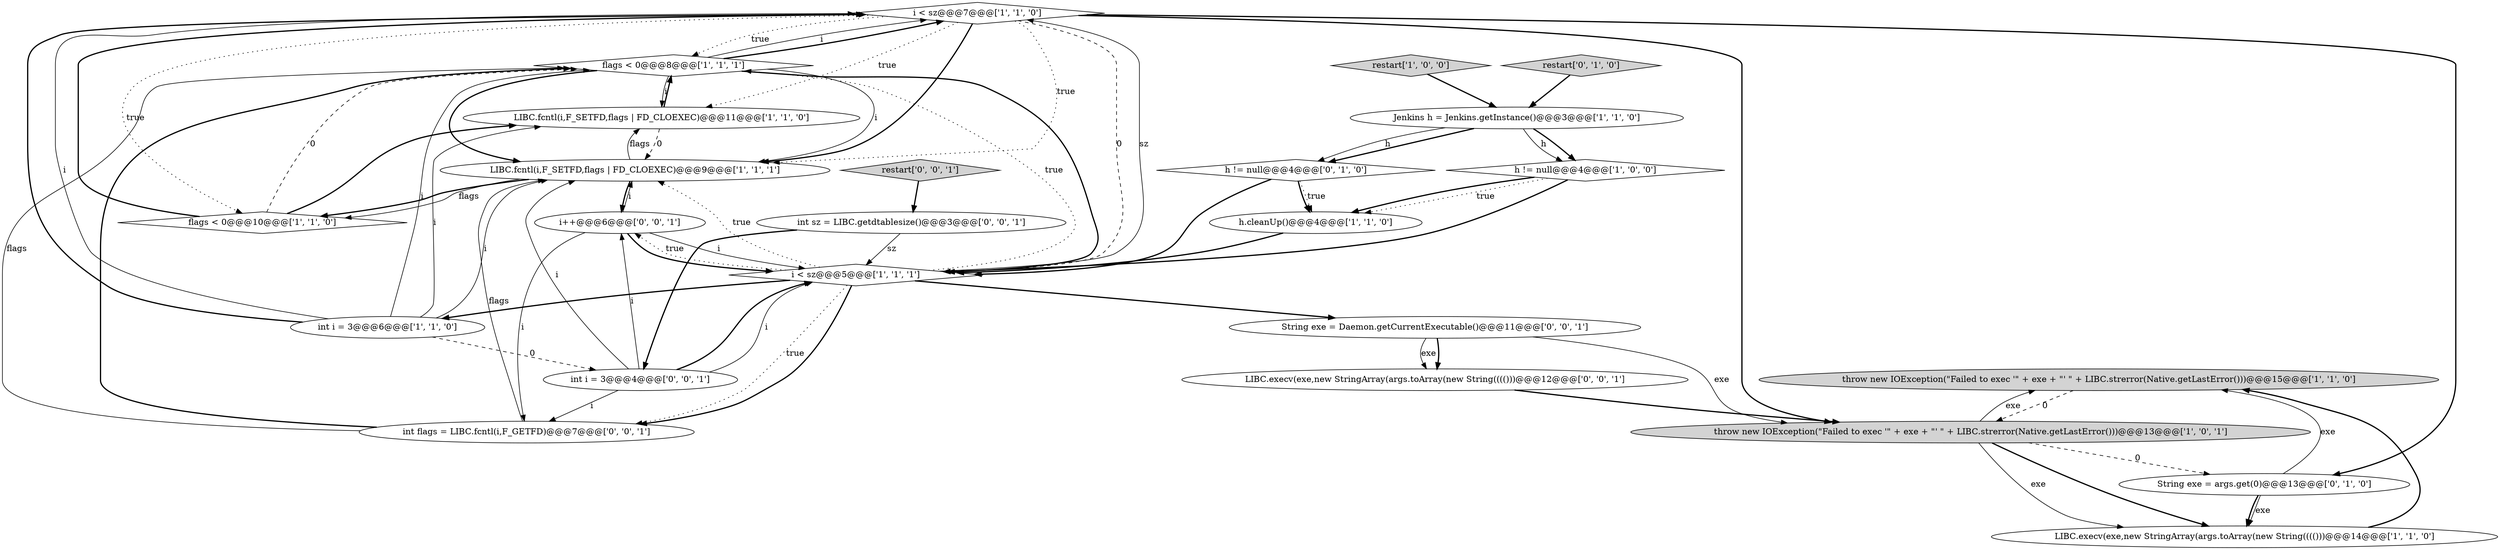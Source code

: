 digraph {
2 [style = filled, label = "throw new IOException(\"Failed to exec '\" + exe + \"' \" + LIBC.strerror(Native.getLastError()))@@@15@@@['1', '1', '0']", fillcolor = lightgray, shape = ellipse image = "AAA0AAABBB1BBB"];
15 [style = filled, label = "h != null@@@4@@@['0', '1', '0']", fillcolor = white, shape = diamond image = "AAA0AAABBB2BBB"];
16 [style = filled, label = "String exe = args.get(0)@@@13@@@['0', '1', '0']", fillcolor = white, shape = ellipse image = "AAA1AAABBB2BBB"];
1 [style = filled, label = "flags < 0@@@8@@@['1', '1', '1']", fillcolor = white, shape = diamond image = "AAA0AAABBB1BBB"];
23 [style = filled, label = "String exe = Daemon.getCurrentExecutable()@@@11@@@['0', '0', '1']", fillcolor = white, shape = ellipse image = "AAA0AAABBB3BBB"];
0 [style = filled, label = "h != null@@@4@@@['1', '0', '0']", fillcolor = white, shape = diamond image = "AAA0AAABBB1BBB"];
3 [style = filled, label = "LIBC.fcntl(i,F_SETFD,flags | FD_CLOEXEC)@@@11@@@['1', '1', '0']", fillcolor = white, shape = ellipse image = "AAA0AAABBB1BBB"];
13 [style = filled, label = "i < sz@@@7@@@['1', '1', '0']", fillcolor = white, shape = diamond image = "AAA0AAABBB1BBB"];
19 [style = filled, label = "i++@@@6@@@['0', '0', '1']", fillcolor = white, shape = ellipse image = "AAA0AAABBB3BBB"];
12 [style = filled, label = "throw new IOException(\"Failed to exec '\" + exe + \"' \" + LIBC.strerror(Native.getLastError()))@@@13@@@['1', '0', '1']", fillcolor = lightgray, shape = ellipse image = "AAA0AAABBB1BBB"];
8 [style = filled, label = "i < sz@@@5@@@['1', '1', '1']", fillcolor = white, shape = diamond image = "AAA0AAABBB1BBB"];
7 [style = filled, label = "int i = 3@@@6@@@['1', '1', '0']", fillcolor = white, shape = ellipse image = "AAA0AAABBB1BBB"];
20 [style = filled, label = "int flags = LIBC.fcntl(i,F_GETFD)@@@7@@@['0', '0', '1']", fillcolor = white, shape = ellipse image = "AAA0AAABBB3BBB"];
22 [style = filled, label = "LIBC.execv(exe,new StringArray(args.toArray(new String(((()))@@@12@@@['0', '0', '1']", fillcolor = white, shape = ellipse image = "AAA0AAABBB3BBB"];
6 [style = filled, label = "Jenkins h = Jenkins.getInstance()@@@3@@@['1', '1', '0']", fillcolor = white, shape = ellipse image = "AAA0AAABBB1BBB"];
10 [style = filled, label = "LIBC.execv(exe,new StringArray(args.toArray(new String(((()))@@@14@@@['1', '1', '0']", fillcolor = white, shape = ellipse image = "AAA0AAABBB1BBB"];
4 [style = filled, label = "LIBC.fcntl(i,F_SETFD,flags | FD_CLOEXEC)@@@9@@@['1', '1', '1']", fillcolor = white, shape = ellipse image = "AAA0AAABBB1BBB"];
11 [style = filled, label = "flags < 0@@@10@@@['1', '1', '0']", fillcolor = white, shape = diamond image = "AAA0AAABBB1BBB"];
14 [style = filled, label = "restart['0', '1', '0']", fillcolor = lightgray, shape = diamond image = "AAA0AAABBB2BBB"];
5 [style = filled, label = "restart['1', '0', '0']", fillcolor = lightgray, shape = diamond image = "AAA0AAABBB1BBB"];
17 [style = filled, label = "int i = 3@@@4@@@['0', '0', '1']", fillcolor = white, shape = ellipse image = "AAA0AAABBB3BBB"];
21 [style = filled, label = "int sz = LIBC.getdtablesize()@@@3@@@['0', '0', '1']", fillcolor = white, shape = ellipse image = "AAA0AAABBB3BBB"];
9 [style = filled, label = "h.cleanUp()@@@4@@@['1', '1', '0']", fillcolor = white, shape = ellipse image = "AAA0AAABBB1BBB"];
18 [style = filled, label = "restart['0', '0', '1']", fillcolor = lightgray, shape = diamond image = "AAA0AAABBB3BBB"];
23->22 [style = bold, label=""];
11->3 [style = bold, label=""];
12->16 [style = dashed, label="0"];
1->13 [style = solid, label="i"];
19->8 [style = solid, label="i"];
16->10 [style = solid, label="exe"];
13->4 [style = dotted, label="true"];
10->2 [style = bold, label=""];
13->4 [style = bold, label=""];
15->9 [style = bold, label=""];
13->1 [style = dotted, label="true"];
7->4 [style = solid, label="i"];
6->15 [style = bold, label=""];
12->10 [style = solid, label="exe"];
7->1 [style = solid, label="i"];
13->8 [style = dashed, label="0"];
4->11 [style = bold, label=""];
21->8 [style = solid, label="sz"];
7->13 [style = solid, label="i"];
19->4 [style = solid, label="i"];
6->0 [style = bold, label=""];
0->9 [style = bold, label=""];
21->17 [style = bold, label=""];
8->23 [style = bold, label=""];
19->8 [style = bold, label=""];
1->8 [style = bold, label=""];
13->11 [style = dotted, label="true"];
11->1 [style = dashed, label="0"];
7->3 [style = solid, label="i"];
0->8 [style = bold, label=""];
17->20 [style = solid, label="i"];
6->0 [style = solid, label="h"];
8->20 [style = dotted, label="true"];
4->11 [style = solid, label="flags"];
20->1 [style = solid, label="flags"];
17->8 [style = solid, label="i"];
23->22 [style = solid, label="exe"];
3->1 [style = bold, label=""];
16->10 [style = bold, label=""];
20->1 [style = bold, label=""];
8->19 [style = dotted, label="true"];
7->13 [style = bold, label=""];
7->17 [style = dashed, label="0"];
12->10 [style = bold, label=""];
1->3 [style = solid, label="i"];
13->12 [style = bold, label=""];
4->19 [style = bold, label=""];
0->9 [style = dotted, label="true"];
13->16 [style = bold, label=""];
17->4 [style = solid, label="i"];
19->20 [style = solid, label="i"];
3->4 [style = dashed, label="0"];
23->12 [style = solid, label="exe"];
11->13 [style = bold, label=""];
13->3 [style = dotted, label="true"];
17->19 [style = solid, label="i"];
16->2 [style = solid, label="exe"];
12->2 [style = solid, label="exe"];
4->3 [style = solid, label="flags"];
20->4 [style = solid, label="flags"];
14->6 [style = bold, label=""];
17->8 [style = bold, label=""];
8->7 [style = bold, label=""];
1->4 [style = bold, label=""];
18->21 [style = bold, label=""];
15->9 [style = dotted, label="true"];
9->8 [style = bold, label=""];
22->12 [style = bold, label=""];
6->15 [style = solid, label="h"];
15->8 [style = bold, label=""];
8->1 [style = dotted, label="true"];
8->4 [style = dotted, label="true"];
8->20 [style = bold, label=""];
8->13 [style = solid, label="sz"];
1->4 [style = solid, label="i"];
5->6 [style = bold, label=""];
2->12 [style = dashed, label="0"];
1->13 [style = bold, label=""];
}

